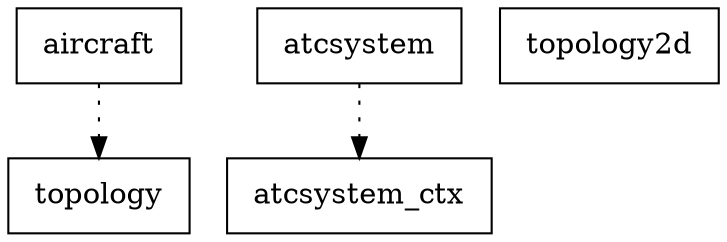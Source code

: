 digraph {
aircraft [ label=" aircraft " shape= box ]
atcsystem [ label=" atcsystem " shape= box ]
atcsystem_ctx [ label=" atcsystem_ctx " shape= box ]
topology [ label=" topology " shape= box ]
topology2d [ label=" topology2d " shape= box ]

"aircraft" -> "topology" [style= dotted ]
"atcsystem" -> "atcsystem_ctx" [style= dotted ]
}
